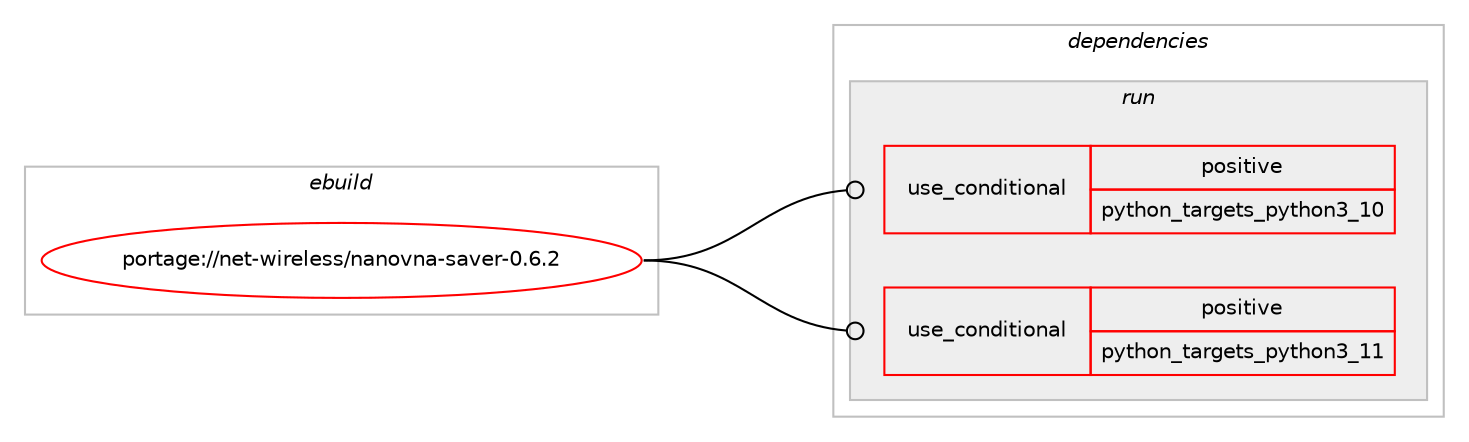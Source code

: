 digraph prolog {

# *************
# Graph options
# *************

newrank=true;
concentrate=true;
compound=true;
graph [rankdir=LR,fontname=Helvetica,fontsize=10,ranksep=1.5];#, ranksep=2.5, nodesep=0.2];
edge  [arrowhead=vee];
node  [fontname=Helvetica,fontsize=10];

# **********
# The ebuild
# **********

subgraph cluster_leftcol {
color=gray;
rank=same;
label=<<i>ebuild</i>>;
id [label="portage://net-wireless/nanovna-saver-0.6.2", color=red, width=4, href="../net-wireless/nanovna-saver-0.6.2.svg"];
}

# ****************
# The dependencies
# ****************

subgraph cluster_midcol {
color=gray;
label=<<i>dependencies</i>>;
subgraph cluster_compile {
fillcolor="#eeeeee";
style=filled;
label=<<i>compile</i>>;
}
subgraph cluster_compileandrun {
fillcolor="#eeeeee";
style=filled;
label=<<i>compile and run</i>>;
}
subgraph cluster_run {
fillcolor="#eeeeee";
style=filled;
label=<<i>run</i>>;
subgraph cond8812 {
dependency13060 [label=<<TABLE BORDER="0" CELLBORDER="1" CELLSPACING="0" CELLPADDING="4"><TR><TD ROWSPAN="3" CELLPADDING="10">use_conditional</TD></TR><TR><TD>positive</TD></TR><TR><TD>python_targets_python3_10</TD></TR></TABLE>>, shape=none, color=red];
# *** BEGIN UNKNOWN DEPENDENCY TYPE (TODO) ***
# dependency13060 -> package_dependency(portage://net-wireless/nanovna-saver-0.6.2,run,no,dev-lang,python,none,[,,],[slot(3.10)],[])
# *** END UNKNOWN DEPENDENCY TYPE (TODO) ***

}
id:e -> dependency13060:w [weight=20,style="solid",arrowhead="odot"];
subgraph cond8813 {
dependency13061 [label=<<TABLE BORDER="0" CELLBORDER="1" CELLSPACING="0" CELLPADDING="4"><TR><TD ROWSPAN="3" CELLPADDING="10">use_conditional</TD></TR><TR><TD>positive</TD></TR><TR><TD>python_targets_python3_11</TD></TR></TABLE>>, shape=none, color=red];
# *** BEGIN UNKNOWN DEPENDENCY TYPE (TODO) ***
# dependency13061 -> package_dependency(portage://net-wireless/nanovna-saver-0.6.2,run,no,dev-lang,python,none,[,,],[slot(3.11)],[])
# *** END UNKNOWN DEPENDENCY TYPE (TODO) ***

}
id:e -> dependency13061:w [weight=20,style="solid",arrowhead="odot"];
# *** BEGIN UNKNOWN DEPENDENCY TYPE (TODO) ***
# id -> package_dependency(portage://net-wireless/nanovna-saver-0.6.2,run,no,dev-python,PyQt6,none,[,,],[],[use(optenable(python_targets_python3_10),negative),use(optenable(python_targets_python3_11),negative),use(enable(gui),none),use(enable(widgets),none)])
# *** END UNKNOWN DEPENDENCY TYPE (TODO) ***

# *** BEGIN UNKNOWN DEPENDENCY TYPE (TODO) ***
# id -> package_dependency(portage://net-wireless/nanovna-saver-0.6.2,run,no,dev-python,cython,none,[,,],[],[use(optenable(python_targets_python3_10),negative),use(optenable(python_targets_python3_11),negative)])
# *** END UNKNOWN DEPENDENCY TYPE (TODO) ***

# *** BEGIN UNKNOWN DEPENDENCY TYPE (TODO) ***
# id -> package_dependency(portage://net-wireless/nanovna-saver-0.6.2,run,no,dev-python,numpy,none,[,,],[],[use(optenable(python_targets_python3_10),negative),use(optenable(python_targets_python3_11),negative)])
# *** END UNKNOWN DEPENDENCY TYPE (TODO) ***

# *** BEGIN UNKNOWN DEPENDENCY TYPE (TODO) ***
# id -> package_dependency(portage://net-wireless/nanovna-saver-0.6.2,run,no,dev-python,pyserial,none,[,,],[],[use(optenable(python_targets_python3_10),negative),use(optenable(python_targets_python3_11),negative)])
# *** END UNKNOWN DEPENDENCY TYPE (TODO) ***

# *** BEGIN UNKNOWN DEPENDENCY TYPE (TODO) ***
# id -> package_dependency(portage://net-wireless/nanovna-saver-0.6.2,run,no,dev-python,scipy,none,[,,],[],[use(optenable(python_targets_python3_10),negative),use(optenable(python_targets_python3_11),negative)])
# *** END UNKNOWN DEPENDENCY TYPE (TODO) ***

}
}

# **************
# The candidates
# **************

subgraph cluster_choices {
rank=same;
color=gray;
label=<<i>candidates</i>>;

}

}

